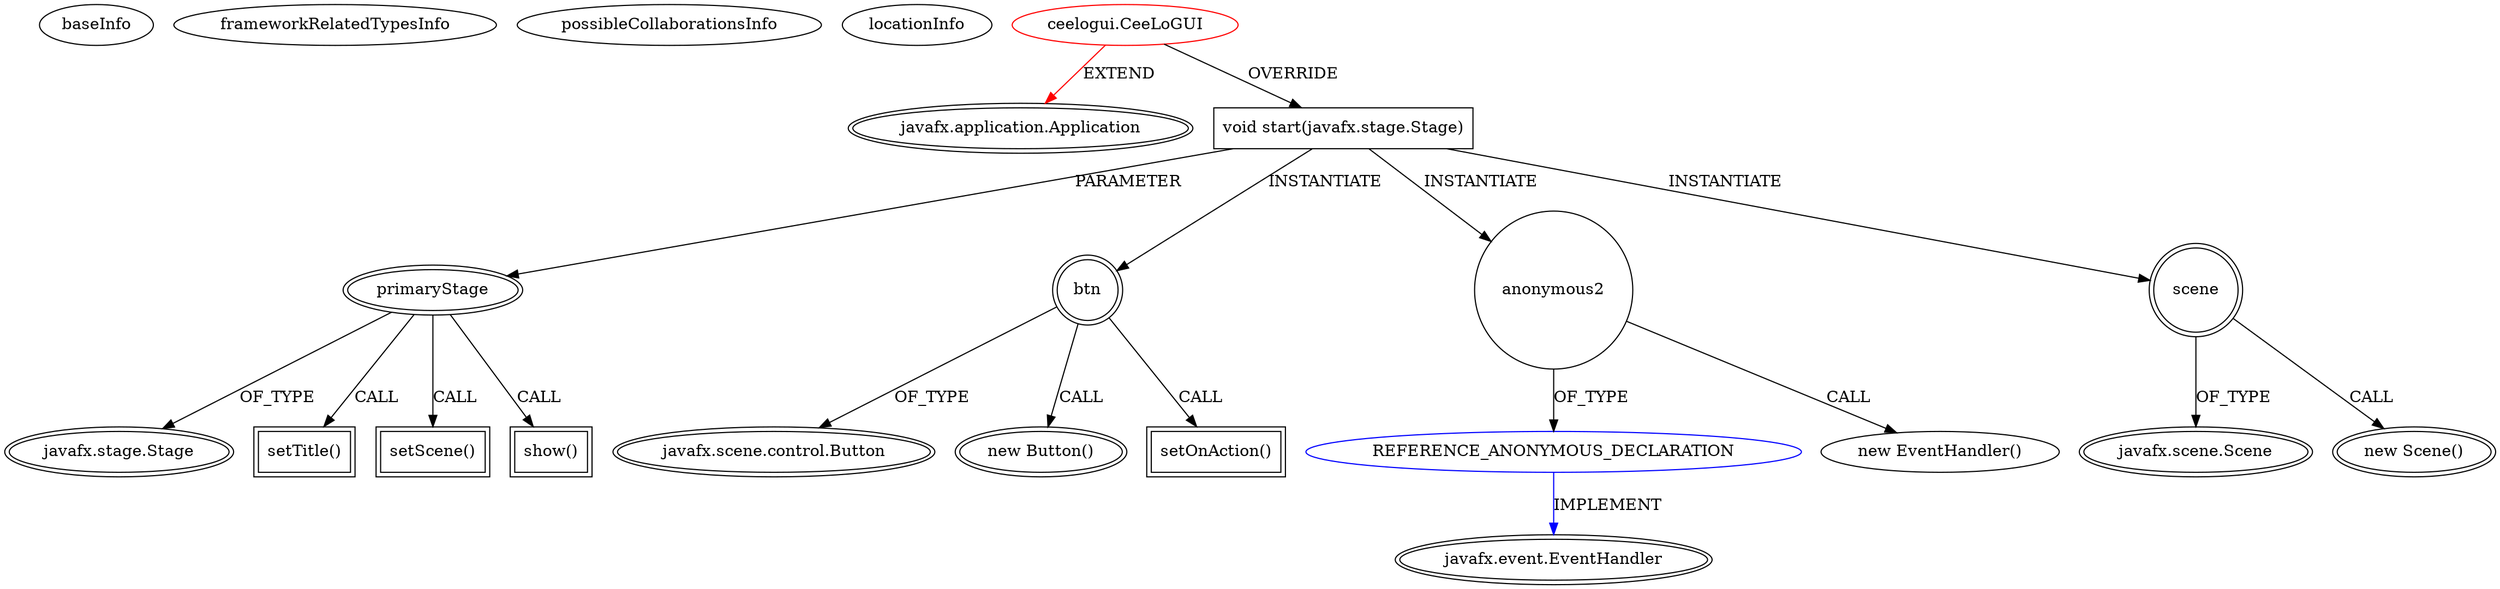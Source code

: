 digraph {
baseInfo[graphId=3505,category="extension_graph",isAnonymous=false,possibleRelation=true]
frameworkRelatedTypesInfo[0="javafx.application.Application"]
possibleCollaborationsInfo[0="3505~OVERRIDING_METHOD_DECLARATION-INSTANTIATION-~javafx.application.Application ~javafx.event.EventHandler ~false~true"]
locationInfo[projectName="lyonssp-Cee-lo",filePath="/lyonssp-Cee-lo/Cee-lo-master/src/ceelogui/CeeLoGUI.java",contextSignature="CeeLoGUI",graphId="3505"]
0[label="ceelogui.CeeLoGUI",vertexType="ROOT_CLIENT_CLASS_DECLARATION",isFrameworkType=false,color=red]
1[label="javafx.application.Application",vertexType="FRAMEWORK_CLASS_TYPE",isFrameworkType=true,peripheries=2]
2[label="void start(javafx.stage.Stage)",vertexType="OVERRIDING_METHOD_DECLARATION",isFrameworkType=false,shape=box]
3[label="primaryStage",vertexType="PARAMETER_DECLARATION",isFrameworkType=true,peripheries=2]
4[label="javafx.stage.Stage",vertexType="FRAMEWORK_CLASS_TYPE",isFrameworkType=true,peripheries=2]
6[label="btn",vertexType="VARIABLE_EXPRESION",isFrameworkType=true,peripheries=2,shape=circle]
7[label="javafx.scene.control.Button",vertexType="FRAMEWORK_CLASS_TYPE",isFrameworkType=true,peripheries=2]
5[label="new Button()",vertexType="CONSTRUCTOR_CALL",isFrameworkType=true,peripheries=2]
9[label="setOnAction()",vertexType="INSIDE_CALL",isFrameworkType=true,peripheries=2,shape=box]
11[label="anonymous2",vertexType="VARIABLE_EXPRESION",isFrameworkType=false,shape=circle]
12[label="REFERENCE_ANONYMOUS_DECLARATION",vertexType="REFERENCE_ANONYMOUS_DECLARATION",isFrameworkType=false,color=blue]
13[label="javafx.event.EventHandler",vertexType="FRAMEWORK_INTERFACE_TYPE",isFrameworkType=true,peripheries=2]
10[label="new EventHandler()",vertexType="CONSTRUCTOR_CALL",isFrameworkType=false]
15[label="setTitle()",vertexType="INSIDE_CALL",isFrameworkType=true,peripheries=2,shape=box]
17[label="scene",vertexType="VARIABLE_EXPRESION",isFrameworkType=true,peripheries=2,shape=circle]
18[label="javafx.scene.Scene",vertexType="FRAMEWORK_CLASS_TYPE",isFrameworkType=true,peripheries=2]
16[label="new Scene()",vertexType="CONSTRUCTOR_CALL",isFrameworkType=true,peripheries=2]
20[label="setScene()",vertexType="INSIDE_CALL",isFrameworkType=true,peripheries=2,shape=box]
22[label="show()",vertexType="INSIDE_CALL",isFrameworkType=true,peripheries=2,shape=box]
0->1[label="EXTEND",color=red]
0->2[label="OVERRIDE"]
3->4[label="OF_TYPE"]
2->3[label="PARAMETER"]
2->6[label="INSTANTIATE"]
6->7[label="OF_TYPE"]
6->5[label="CALL"]
6->9[label="CALL"]
2->11[label="INSTANTIATE"]
12->13[label="IMPLEMENT",color=blue]
11->12[label="OF_TYPE"]
11->10[label="CALL"]
3->15[label="CALL"]
2->17[label="INSTANTIATE"]
17->18[label="OF_TYPE"]
17->16[label="CALL"]
3->20[label="CALL"]
3->22[label="CALL"]
}
